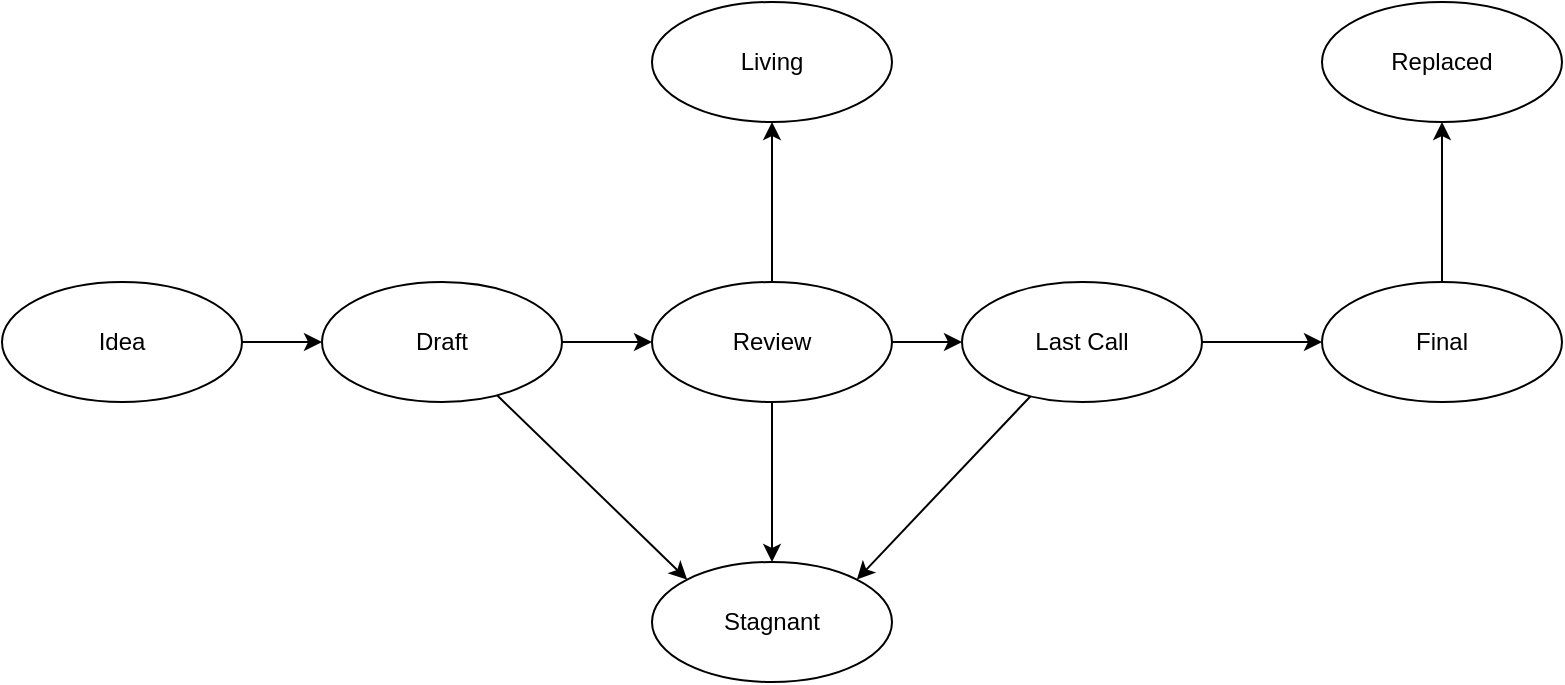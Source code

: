 <mxfile>
    <diagram id="1Lu_-W4fU9aZXdE2ox77" name="Page-1">
        <mxGraphModel dx="1030" dy="778" grid="1" gridSize="10" guides="1" tooltips="1" connect="1" arrows="1" fold="1" page="1" pageScale="1" pageWidth="850" pageHeight="1100" math="0" shadow="0">
            <root>
                <mxCell id="0"/>
                <mxCell id="1" parent="0"/>
                <mxCell id="4" value="" style="edgeStyle=none;html=1;" parent="1" target="3" edge="1">
                    <mxGeometry relative="1" as="geometry">
                        <mxPoint x="160" y="240" as="sourcePoint"/>
                    </mxGeometry>
                </mxCell>
                <mxCell id="8" value="" style="edgeStyle=none;html=1;" parent="1" source="3" target="7" edge="1">
                    <mxGeometry relative="1" as="geometry"/>
                </mxCell>
                <mxCell id="18" value="" style="edgeStyle=none;html=1;entryX=0;entryY=0;entryDx=0;entryDy=0;" parent="1" source="3" edge="1">
                    <mxGeometry relative="1" as="geometry">
                        <mxPoint x="382.574" y="358.787" as="targetPoint"/>
                    </mxGeometry>
                </mxCell>
                <mxCell id="3" value="Draft" style="ellipse;whiteSpace=wrap;html=1;" parent="1" vertex="1">
                    <mxGeometry x="200" y="210" width="120" height="60" as="geometry"/>
                </mxCell>
                <mxCell id="5" value="Idea" style="ellipse;whiteSpace=wrap;html=1;" parent="1" vertex="1">
                    <mxGeometry x="40" y="210" width="120" height="60" as="geometry"/>
                </mxCell>
                <mxCell id="10" value="" style="edgeStyle=none;html=1;" parent="1" source="7" target="9" edge="1">
                    <mxGeometry relative="1" as="geometry"/>
                </mxCell>
                <mxCell id="14" value="" style="edgeStyle=none;html=1;" parent="1" source="7" target="13" edge="1">
                    <mxGeometry relative="1" as="geometry"/>
                </mxCell>
                <mxCell id="16" value="" style="edgeStyle=none;html=1;" parent="1" source="7" edge="1">
                    <mxGeometry relative="1" as="geometry">
                        <mxPoint x="425" y="350" as="targetPoint"/>
                    </mxGeometry>
                </mxCell>
                <mxCell id="7" value="Review" style="ellipse;whiteSpace=wrap;html=1;" parent="1" vertex="1">
                    <mxGeometry x="365" y="210" width="120" height="60" as="geometry"/>
                </mxCell>
                <mxCell id="12" value="" style="edgeStyle=none;html=1;" parent="1" source="9" target="11" edge="1">
                    <mxGeometry relative="1" as="geometry"/>
                </mxCell>
                <mxCell id="20" value="" style="edgeStyle=none;html=1;entryX=1;entryY=0;entryDx=0;entryDy=0;" parent="1" source="9" edge="1">
                    <mxGeometry relative="1" as="geometry">
                        <mxPoint x="467.426" y="358.787" as="targetPoint"/>
                    </mxGeometry>
                </mxCell>
                <mxCell id="9" value="Last Call" style="ellipse;whiteSpace=wrap;html=1;" parent="1" vertex="1">
                    <mxGeometry x="520" y="210" width="120" height="60" as="geometry"/>
                </mxCell>
                <mxCell id="23" value="" style="edgeStyle=none;html=1;" edge="1" parent="1" source="11" target="22">
                    <mxGeometry relative="1" as="geometry"/>
                </mxCell>
                <mxCell id="11" value="Final" style="ellipse;whiteSpace=wrap;html=1;" parent="1" vertex="1">
                    <mxGeometry x="700" y="210" width="120" height="60" as="geometry"/>
                </mxCell>
                <mxCell id="13" value="Living" style="ellipse;whiteSpace=wrap;html=1;" parent="1" vertex="1">
                    <mxGeometry x="365" y="70" width="120" height="60" as="geometry"/>
                </mxCell>
                <mxCell id="21" value="Stagnant" style="ellipse;whiteSpace=wrap;html=1;" parent="1" vertex="1">
                    <mxGeometry x="365" y="350" width="120" height="60" as="geometry"/>
                </mxCell>
                <mxCell id="22" value="Replaced" style="ellipse;whiteSpace=wrap;html=1;" vertex="1" parent="1">
                    <mxGeometry x="700" y="70" width="120" height="60" as="geometry"/>
                </mxCell>
            </root>
        </mxGraphModel>
    </diagram>
</mxfile>